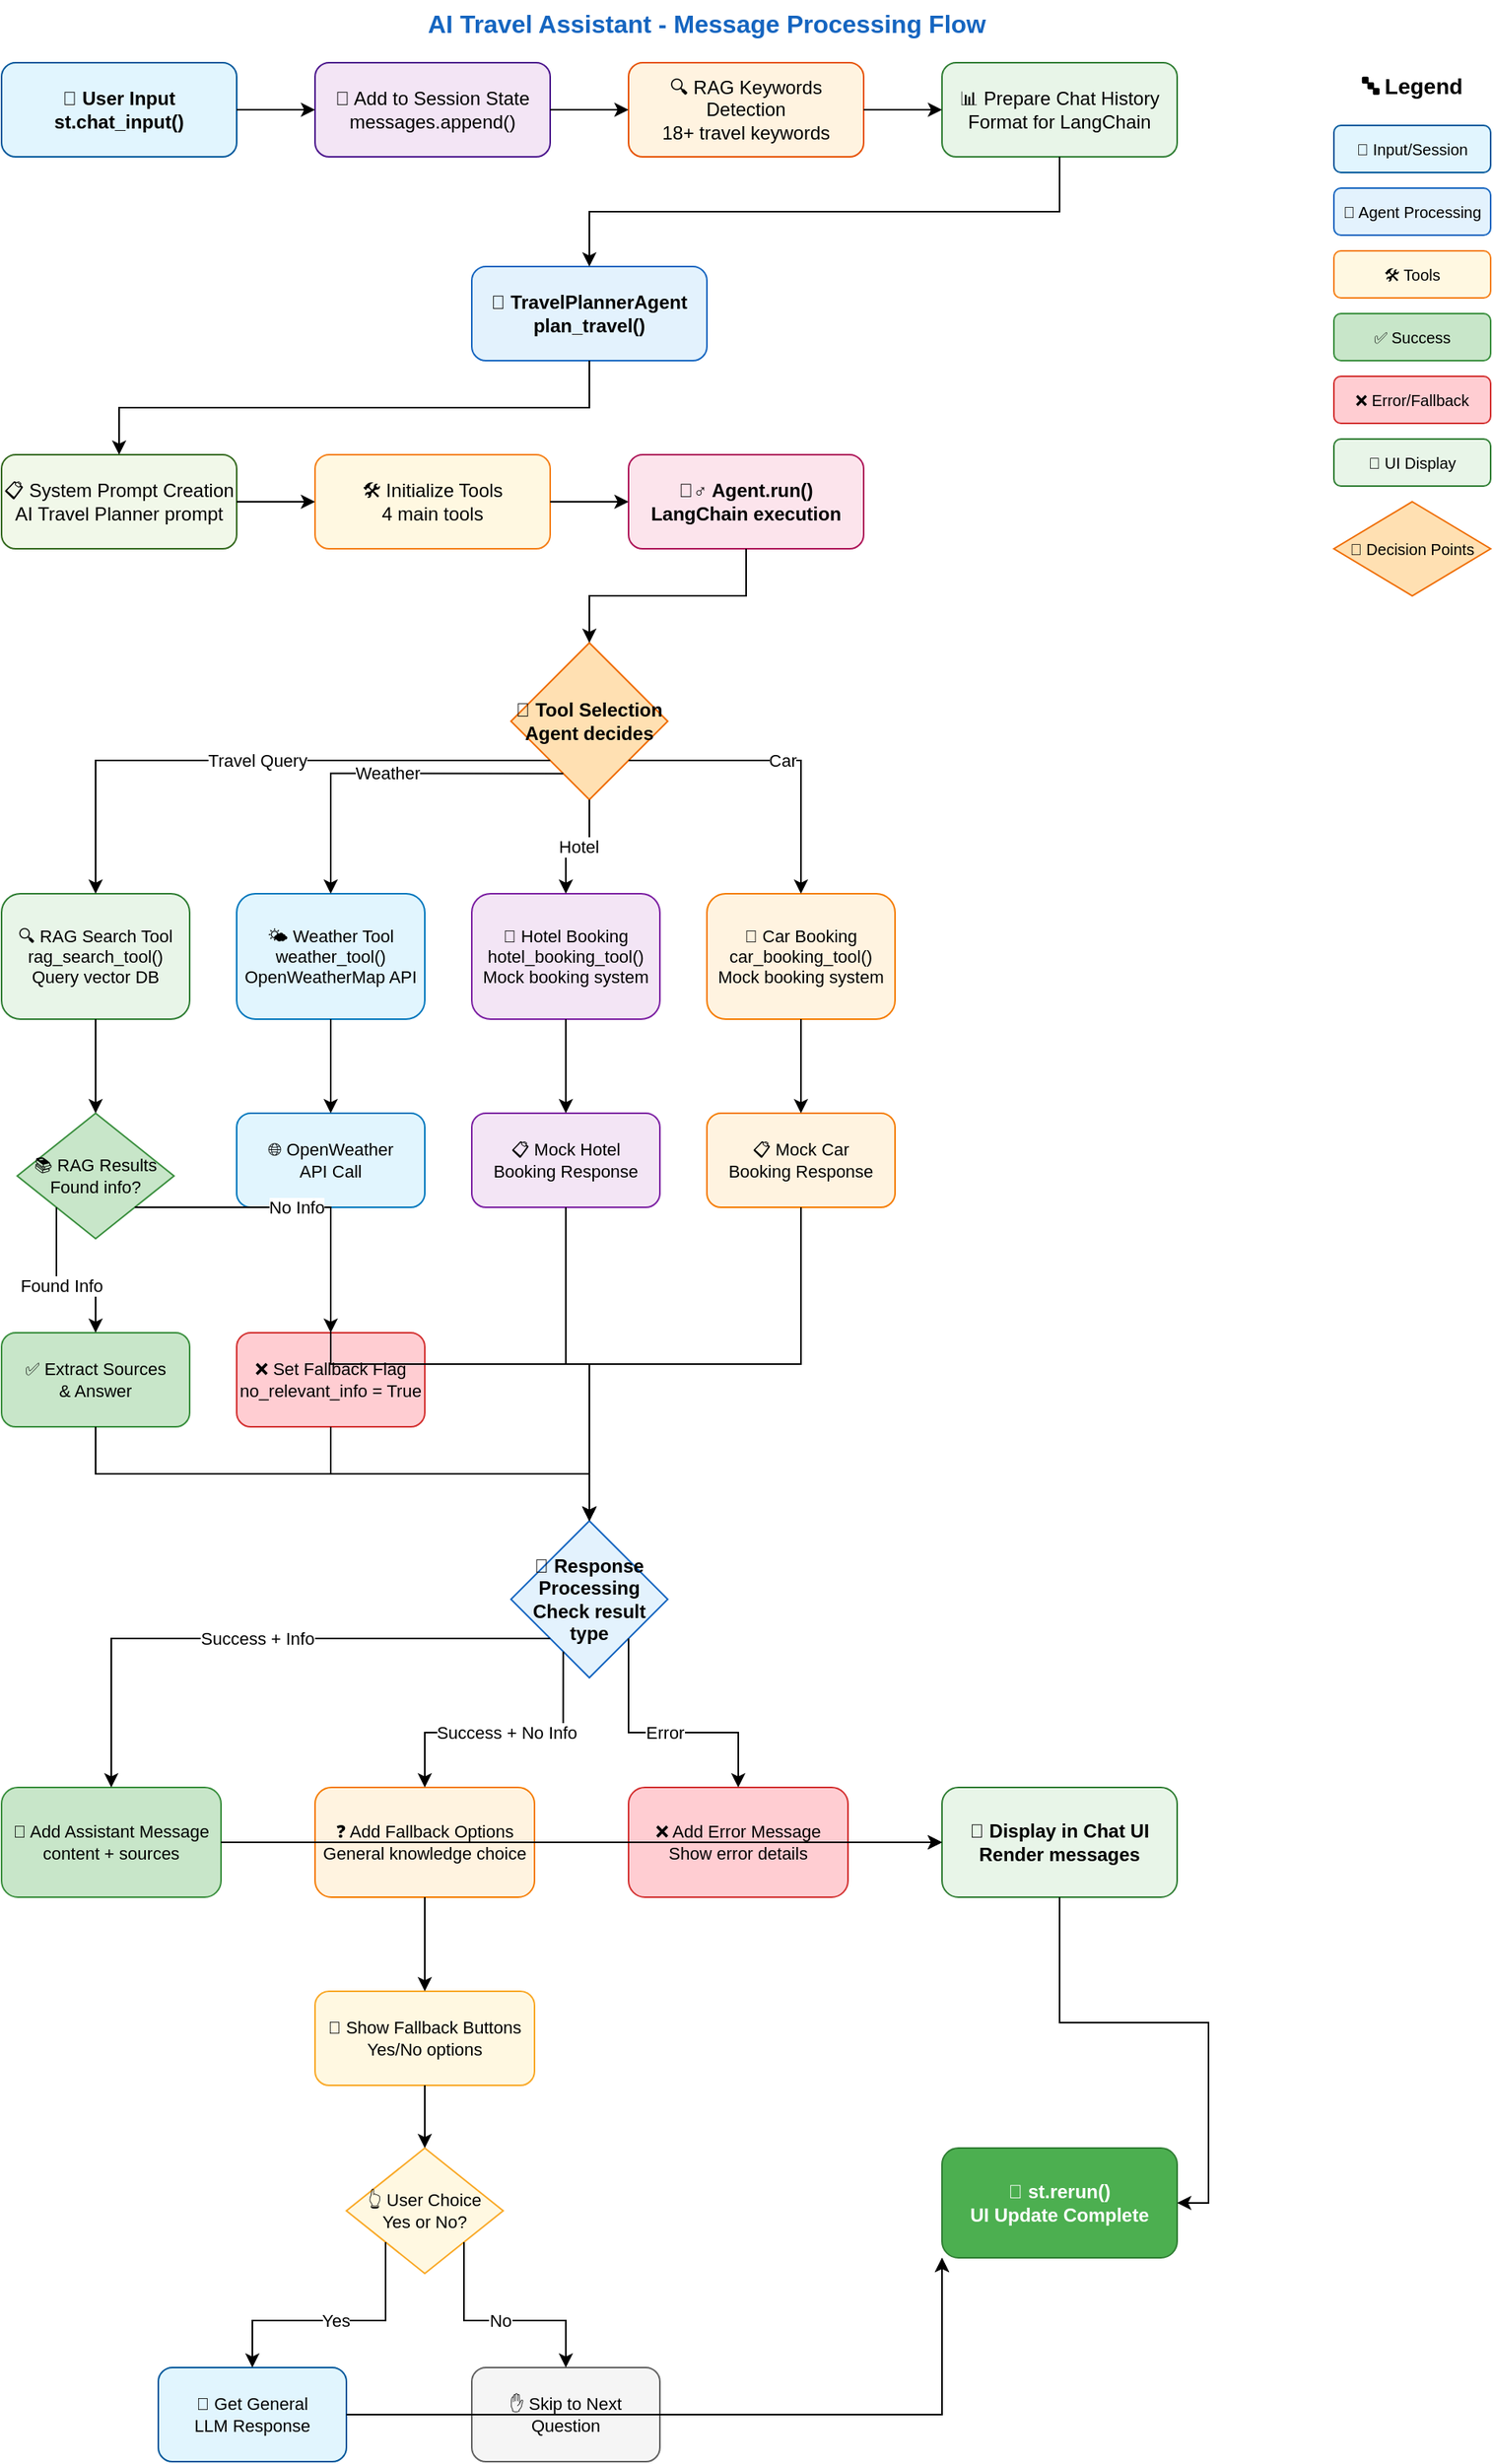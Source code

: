 <mxGraphModel dx="1422" dy="794" grid="1" gridSize="10" guides="1" tooltips="1" connect="1" arrows="1" fold="1" page="1" pageScale="1" pageWidth="1169" pageHeight="827" math="0" shadow="0">
  <root>
    <mxCell id="0" />
    <mxCell id="1" parent="0" />
    
    <!-- User Input Layer -->
    <mxCell id="user-input" value="👤 User Input&#xa;st.chat_input()" style="rounded=1;whiteSpace=wrap;html=1;fillColor=#E1F5FE;strokeColor=#01579B;fontStyle=1;fontSize=12;" vertex="1" parent="1">
      <mxGeometry x="50" y="50" width="150" height="60" as="geometry" />
    </mxCell>
    
    <!-- Session State -->
    <mxCell id="session-state" value="📝 Add to Session State&#xa;messages.append()" style="rounded=1;whiteSpace=wrap;html=1;fillColor=#F3E5F5;strokeColor=#4A148C;fontSize=12;" vertex="1" parent="1">
      <mxGeometry x="250" y="50" width="150" height="60" as="geometry" />
    </mxCell>
    
    <!-- RAG Detection -->
    <mxCell id="rag-detection" value="🔍 RAG Keywords Detection&#xa;18+ travel keywords" style="rounded=1;whiteSpace=wrap;html=1;fillColor=#FFF3E0;strokeColor=#E65100;fontSize=12;" vertex="1" parent="1">
      <mxGeometry x="450" y="50" width="150" height="60" as="geometry" />
    </mxCell>
    
    <!-- Chat History -->
    <mxCell id="chat-history" value="📊 Prepare Chat History&#xa;Format for LangChain" style="rounded=1;whiteSpace=wrap;html=1;fillColor=#E8F5E8;strokeColor=#2E7D32;fontSize=12;" vertex="1" parent="1">
      <mxGeometry x="650" y="50" width="150" height="60" as="geometry" />
    </mxCell>
    
    <!-- Agent Processing -->
    <mxCell id="agent-call" value="🤖 TravelPlannerAgent&#xa;plan_travel()" style="rounded=1;whiteSpace=wrap;html=1;fillColor=#E3F2FD;strokeColor=#1565C0;fontStyle=1;fontSize=12;" vertex="1" parent="1">
      <mxGeometry x="350" y="180" width="150" height="60" as="geometry" />
    </mxCell>
    
    <!-- System Prompt -->
    <mxCell id="system-prompt" value="📋 System Prompt Creation&#xa;AI Travel Planner prompt" style="rounded=1;whiteSpace=wrap;html=1;fillColor=#F1F8E9;strokeColor=#33691E;fontSize=12;" vertex="1" parent="1">
      <mxGeometry x="50" y="300" width="150" height="60" as="geometry" />
    </mxCell>
    
    <!-- Tools Initialize -->
    <mxCell id="tools-init" value="🛠️ Initialize Tools&#xa;4 main tools" style="rounded=1;whiteSpace=wrap;html=1;fillColor=#FFF8E1;strokeColor=#F57F17;fontSize=12;" vertex="1" parent="1">
      <mxGeometry x="250" y="300" width="150" height="60" as="geometry" />
    </mxCell>
    
    <!-- Agent Run -->
    <mxCell id="agent-run" value="🏃‍♂️ Agent.run()&#xa;LangChain execution" style="rounded=1;whiteSpace=wrap;html=1;fillColor=#FCE4EC;strokeColor=#AD1457;fontStyle=1;fontSize=12;" vertex="1" parent="1">
      <mxGeometry x="450" y="300" width="150" height="60" as="geometry" />
    </mxCell>
    
    <!-- Tool Selection Decision -->
    <mxCell id="tool-selection" value="🔧 Tool Selection&#xa;Agent decides" style="rhombus;whiteSpace=wrap;html=1;fillColor=#FFE0B2;strokeColor=#EF6C00;fontStyle=1;fontSize=12;" vertex="1" parent="1">
      <mxGeometry x="375" y="420" width="100" height="100" as="geometry" />
    </mxCell>
    
    <!-- RAG Search Tool -->
    <mxCell id="rag-tool" value="🔍 RAG Search Tool&#xa;rag_search_tool()&#xa;Query vector DB" style="rounded=1;whiteSpace=wrap;html=1;fillColor=#E8F5E8;strokeColor=#2E7D32;fontSize=11;" vertex="1" parent="1">
      <mxGeometry x="50" y="580" width="120" height="80" as="geometry" />
    </mxCell>
    
    <!-- Weather Tool -->
    <mxCell id="weather-tool" value="🌤️ Weather Tool&#xa;weather_tool()&#xa;OpenWeatherMap API" style="rounded=1;whiteSpace=wrap;html=1;fillColor=#E1F5FE;strokeColor=#0277BD;fontSize=11;" vertex="1" parent="1">
      <mxGeometry x="200" y="580" width="120" height="80" as="geometry" />
    </mxCell>
    
    <!-- Hotel Booking Tool -->
    <mxCell id="hotel-tool" value="🏨 Hotel Booking&#xa;hotel_booking_tool()&#xa;Mock booking system" style="rounded=1;whiteSpace=wrap;html=1;fillColor=#F3E5F5;strokeColor=#7B1FA2;fontSize=11;" vertex="1" parent="1">
      <mxGeometry x="350" y="580" width="120" height="80" as="geometry" />
    </mxCell>
    
    <!-- Car Booking Tool -->
    <mxCell id="car-tool" value="🚗 Car Booking&#xa;car_booking_tool()&#xa;Mock booking system" style="rounded=1;whiteSpace=wrap;html=1;fillColor=#FFF3E0;strokeColor=#F57C00;fontSize=11;" vertex="1" parent="1">
      <mxGeometry x="500" y="580" width="120" height="80" as="geometry" />
    </mxCell>
    
    <!-- RAG Results Decision -->
    <mxCell id="rag-results" value="📚 RAG Results&#xa;Found info?" style="rhombus;whiteSpace=wrap;html=1;fillColor=#C8E6C9;strokeColor=#388E3C;fontSize=11;" vertex="1" parent="1">
      <mxGeometry x="60" y="720" width="100" height="80" as="geometry" />
    </mxCell>
    
    <!-- Extract Sources -->
    <mxCell id="extract-sources" value="✅ Extract Sources&#xa;&amp; Answer" style="rounded=1;whiteSpace=wrap;html=1;fillColor=#C8E6C9;strokeColor=#388E3C;fontSize=11;" vertex="1" parent="1">
      <mxGeometry x="50" y="860" width="120" height="60" as="geometry" />
    </mxCell>
    
    <!-- Set Fallback -->
    <mxCell id="set-fallback" value="❌ Set Fallback Flag&#xa;no_relevant_info = True" style="rounded=1;whiteSpace=wrap;html=1;fillColor=#FFCDD2;strokeColor=#D32F2F;fontSize=11;" vertex="1" parent="1">
      <mxGeometry x="200" y="860" width="120" height="60" as="geometry" />
    </mxCell>
    
    <!-- API Calls -->
    <mxCell id="weather-api" value="🌐 OpenWeather&#xa;API Call" style="rounded=1;whiteSpace=wrap;html=1;fillColor=#E1F5FE;strokeColor=#0277BD;fontSize=11;" vertex="1" parent="1">
      <mxGeometry x="200" y="720" width="120" height="60" as="geometry" />
    </mxCell>
    
    <mxCell id="mock-hotel" value="📋 Mock Hotel&#xa;Booking Response" style="rounded=1;whiteSpace=wrap;html=1;fillColor=#F3E5F5;strokeColor=#7B1FA2;fontSize=11;" vertex="1" parent="1">
      <mxGeometry x="350" y="720" width="120" height="60" as="geometry" />
    </mxCell>
    
    <mxCell id="mock-car" value="📋 Mock Car&#xa;Booking Response" style="rounded=1;whiteSpace=wrap;html=1;fillColor=#FFF3E0;strokeColor=#F57C00;fontSize=11;" vertex="1" parent="1">
      <mxGeometry x="500" y="720" width="120" height="60" as="geometry" />
    </mxCell>
    
    <!-- Response Processing -->
    <mxCell id="response-processing" value="🔄 Response Processing&#xa;Check result type" style="rhombus;whiteSpace=wrap;html=1;fillColor=#E3F2FD;strokeColor=#1565C0;fontStyle=1;fontSize=12;" vertex="1" parent="1">
      <mxGeometry x="375" y="980" width="100" height="100" as="geometry" />
    </mxCell>
    
    <!-- Success Response -->
    <mxCell id="success-response" value="💬 Add Assistant Message&#xa;content + sources" style="rounded=1;whiteSpace=wrap;html=1;fillColor=#C8E6C9;strokeColor=#388E3C;fontSize=11;" vertex="1" parent="1">
      <mxGeometry x="50" y="1150" width="140" height="70" as="geometry" />
    </mxCell>
    
    <!-- Fallback Options -->
    <mxCell id="fallback-options" value="❓ Add Fallback Options&#xa;General knowledge choice" style="rounded=1;whiteSpace=wrap;html=1;fillColor=#FFF3E0;strokeColor=#F57C00;fontSize=11;" vertex="1" parent="1">
      <mxGeometry x="250" y="1150" width="140" height="70" as="geometry" />
    </mxCell>
    
    <!-- Error Message -->
    <mxCell id="error-message" value="❌ Add Error Message&#xa;Show error details" style="rounded=1;whiteSpace=wrap;html=1;fillColor=#FFCDD2;strokeColor=#D32F2F;fontSize=11;" vertex="1" parent="1">
      <mxGeometry x="450" y="1150" width="140" height="70" as="geometry" />
    </mxCell>
    
    <!-- UI Display -->
    <mxCell id="ui-display" value="🎨 Display in Chat UI&#xa;Render messages" style="rounded=1;whiteSpace=wrap;html=1;fillColor=#E8F5E8;strokeColor=#2E7D32;fontStyle=1;fontSize=12;" vertex="1" parent="1">
      <mxGeometry x="650" y="1150" width="150" height="70" as="geometry" />
    </mxCell>
    
    <!-- Fallback Buttons -->
    <mxCell id="fallback-buttons" value="🔘 Show Fallback Buttons&#xa;Yes/No options" style="rounded=1;whiteSpace=wrap;html=1;fillColor=#FFF8E1;strokeColor=#F9A825;fontSize=11;" vertex="1" parent="1">
      <mxGeometry x="250" y="1280" width="140" height="60" as="geometry" />
    </mxCell>
    
    <!-- User Choice -->
    <mxCell id="user-choice" value="👆 User Choice&#xa;Yes or No?" style="rhombus;whiteSpace=wrap;html=1;fillColor=#FFF8E1;strokeColor=#F9A825;fontSize=11;" vertex="1" parent="1">
      <mxGeometry x="270" y="1380" width="100" height="80" as="geometry" />
    </mxCell>
    
    <!-- General Knowledge -->
    <mxCell id="general-knowledge" value="🧠 Get General&#xa;LLM Response" style="rounded=1;whiteSpace=wrap;html=1;fillColor=#E1F5FE;strokeColor=#01579B;fontSize=11;" vertex="1" parent="1">
      <mxGeometry x="150" y="1520" width="120" height="60" as="geometry" />
    </mxCell>
    
    <!-- Skip Response -->
    <mxCell id="skip-response" value="✋ Skip to Next&#xa;Question" style="rounded=1;whiteSpace=wrap;html=1;fillColor=#F5F5F5;strokeColor=#616161;fontSize=11;" vertex="1" parent="1">
      <mxGeometry x="350" y="1520" width="120" height="60" as="geometry" />
    </mxCell>
    
    <!-- Final Update -->
    <mxCell id="final-update" value="🔄 st.rerun()&#xa;UI Update Complete" style="rounded=1;whiteSpace=wrap;html=1;fillColor=#4CAF50;strokeColor=#2E7D32;fontStyle=1;fontSize=12;fontColor=#FFFFFF;" vertex="1" parent="1">
      <mxGeometry x="650" y="1380" width="150" height="70" as="geometry" />
    </mxCell>
    
    <!-- Arrows and Connections -->
    <!-- Main flow arrows -->
    <mxCell id="arrow1" style="edgeStyle=orthogonalEdgeStyle;rounded=0;orthogonalLoop=1;jettySize=auto;html=1;exitX=1;exitY=0.5;exitDx=0;exitDy=0;entryX=0;entryY=0.5;entryDx=0;entryDy=0;" edge="1" parent="1" source="user-input" target="session-state">
      <mxGeometry relative="1" as="geometry" />
    </mxCell>
    
    <mxCell id="arrow2" style="edgeStyle=orthogonalEdgeStyle;rounded=0;orthogonalLoop=1;jettySize=auto;html=1;exitX=1;exitY=0.5;exitDx=0;exitDy=0;entryX=0;entryY=0.5;entryDx=0;entryDy=0;" edge="1" parent="1" source="session-state" target="rag-detection">
      <mxGeometry relative="1" as="geometry" />
    </mxCell>
    
    <mxCell id="arrow3" style="edgeStyle=orthogonalEdgeStyle;rounded=0;orthogonalLoop=1;jettySize=auto;html=1;exitX=1;exitY=0.5;exitDx=0;exitDy=0;entryX=0;entryY=0.5;entryDx=0;entryDy=0;" edge="1" parent="1" source="rag-detection" target="chat-history">
      <mxGeometry relative="1" as="geometry" />
    </mxCell>
    
    <mxCell id="arrow4" style="edgeStyle=orthogonalEdgeStyle;rounded=0;orthogonalLoop=1;jettySize=auto;html=1;exitX=0.5;exitY=1;exitDx=0;exitDy=0;entryX=0.5;entryY=0;entryDx=0;entryDy=0;" edge="1" parent="1" source="chat-history" target="agent-call">
      <mxGeometry relative="1" as="geometry" />
    </mxCell>
    
    <mxCell id="arrow5" style="edgeStyle=orthogonalEdgeStyle;rounded=0;orthogonalLoop=1;jettySize=auto;html=1;exitX=0.5;exitY=1;exitDx=0;exitDy=0;entryX=0.5;entryY=0;entryDx=0;entryDy=0;" edge="1" parent="1" source="agent-call" target="system-prompt">
      <mxGeometry relative="1" as="geometry" />
    </mxCell>
    
    <mxCell id="arrow6" style="edgeStyle=orthogonalEdgeStyle;rounded=0;orthogonalLoop=1;jettySize=auto;html=1;exitX=1;exitY=0.5;exitDx=0;exitDy=0;entryX=0;entryY=0.5;entryDx=0;entryDy=0;" edge="1" parent="1" source="system-prompt" target="tools-init">
      <mxGeometry relative="1" as="geometry" />
    </mxCell>
    
    <mxCell id="arrow7" style="edgeStyle=orthogonalEdgeStyle;rounded=0;orthogonalLoop=1;jettySize=auto;html=1;exitX=1;exitY=0.5;exitDx=0;exitDy=0;entryX=0;entryY=0.5;entryDx=0;entryDy=0;" edge="1" parent="1" source="tools-init" target="agent-run">
      <mxGeometry relative="1" as="geometry" />
    </mxCell>
    
    <mxCell id="arrow8" style="edgeStyle=orthogonalEdgeStyle;rounded=0;orthogonalLoop=1;jettySize=auto;html=1;exitX=0.5;exitY=1;exitDx=0;exitDy=0;entryX=0.5;entryY=0;entryDx=0;entryDy=0;" edge="1" parent="1" source="agent-run" target="tool-selection">
      <mxGeometry relative="1" as="geometry" />
    </mxCell>
    
    <!-- Tool selection arrows -->
    <mxCell id="arrow9" value="Travel Query" style="edgeStyle=orthogonalEdgeStyle;rounded=0;orthogonalLoop=1;jettySize=auto;html=1;exitX=0;exitY=1;exitDx=0;exitDy=0;entryX=0.5;entryY=0;entryDx=0;entryDy=0;" edge="1" parent="1" source="tool-selection" target="rag-tool">
      <mxGeometry relative="1" as="geometry" />
    </mxCell>
    
    <mxCell id="arrow10" value="Weather" style="edgeStyle=orthogonalEdgeStyle;rounded=0;orthogonalLoop=1;jettySize=auto;html=1;exitX=0.25;exitY=1;exitDx=0;exitDy=0;entryX=0.5;entryY=0;entryDx=0;entryDy=0;" edge="1" parent="1" source="tool-selection" target="weather-tool">
      <mxGeometry relative="1" as="geometry" />
    </mxCell>
    
    <mxCell id="arrow11" value="Hotel" style="edgeStyle=orthogonalEdgeStyle;rounded=0;orthogonalLoop=1;jettySize=auto;html=1;exitX=0.5;exitY=1;exitDx=0;exitDy=0;entryX=0.5;entryY=0;entryDx=0;entryDy=0;" edge="1" parent="1" source="tool-selection" target="hotel-tool">
      <mxGeometry relative="1" as="geometry" />
    </mxCell>
    
    <mxCell id="arrow12" value="Car" style="edgeStyle=orthogonalEdgeStyle;rounded=0;orthogonalLoop=1;jettySize=auto;html=1;exitX=1;exitY=1;exitDx=0;exitDy=0;entryX=0.5;entryY=0;entryDx=0;entryDy=0;" edge="1" parent="1" source="tool-selection" target="car-tool">
      <mxGeometry relative="1" as="geometry" />
    </mxCell>
    
    <!-- RAG processing -->
    <mxCell id="arrow13" style="edgeStyle=orthogonalEdgeStyle;rounded=0;orthogonalLoop=1;jettySize=auto;html=1;exitX=0.5;exitY=1;exitDx=0;exitDy=0;entryX=0.5;entryY=0;entryDx=0;entryDy=0;" edge="1" parent="1" source="rag-tool" target="rag-results">
      <mxGeometry relative="1" as="geometry" />
    </mxCell>
    
    <mxCell id="arrow14" value="Found Info" style="edgeStyle=orthogonalEdgeStyle;rounded=0;orthogonalLoop=1;jettySize=auto;html=1;exitX=0;exitY=1;exitDx=0;exitDy=0;entryX=0.5;entryY=0;entryDx=0;entryDy=0;" edge="1" parent="1" source="rag-results" target="extract-sources">
      <mxGeometry relative="1" as="geometry" />
    </mxCell>
    
    <mxCell id="arrow15" value="No Info" style="edgeStyle=orthogonalEdgeStyle;rounded=0;orthogonalLoop=1;jettySize=auto;html=1;exitX=1;exitY=1;exitDx=0;exitDy=0;entryX=0.5;entryY=0;entryDx=0;entryDy=0;" edge="1" parent="1" source="rag-results" target="set-fallback">
      <mxGeometry relative="1" as="geometry" />
    </mxCell>
    
    <!-- API calls -->
    <mxCell id="arrow16" style="edgeStyle=orthogonalEdgeStyle;rounded=0;orthogonalLoop=1;jettySize=auto;html=1;exitX=0.5;exitY=1;exitDx=0;exitDy=0;entryX=0.5;entryY=0;entryDx=0;entryDy=0;" edge="1" parent="1" source="weather-tool" target="weather-api">
      <mxGeometry relative="1" as="geometry" />
    </mxCell>
    
    <mxCell id="arrow17" style="edgeStyle=orthogonalEdgeStyle;rounded=0;orthogonalLoop=1;jettySize=auto;html=1;exitX=0.5;exitY=1;exitDx=0;exitDy=0;entryX=0.5;entryY=0;entryDx=0;entryDy=0;" edge="1" parent="1" source="hotel-tool" target="mock-hotel">
      <mxGeometry relative="1" as="geometry" />
    </mxCell>
    
    <mxCell id="arrow18" style="edgeStyle=orthogonalEdgeStyle;rounded=0;orthogonalLoop=1;jettySize=auto;html=1;exitX=0.5;exitY=1;exitDx=0;exitDy=0;entryX=0.5;entryY=0;entryDx=0;entryDy=0;" edge="1" parent="1" source="car-tool" target="mock-car">
      <mxGeometry relative="1" as="geometry" />
    </mxCell>
    
    <!-- Response processing -->
    <mxCell id="arrow19" style="edgeStyle=orthogonalEdgeStyle;rounded=0;orthogonalLoop=1;jettySize=auto;html=1;exitX=0.5;exitY=1;exitDx=0;exitDy=0;entryX=0.5;entryY=0;entryDx=0;entryDy=0;" edge="1" parent="1" source="extract-sources" target="response-processing">
      <mxGeometry relative="1" as="geometry" />
    </mxCell>
    
    <mxCell id="arrow20" style="edgeStyle=orthogonalEdgeStyle;rounded=0;orthogonalLoop=1;jettySize=auto;html=1;exitX=0.5;exitY=1;exitDx=0;exitDy=0;entryX=0.5;entryY=0;entryDx=0;entryDy=0;" edge="1" parent="1" source="set-fallback" target="response-processing">
      <mxGeometry relative="1" as="geometry" />
    </mxCell>
    
    <mxCell id="arrow21" style="edgeStyle=orthogonalEdgeStyle;rounded=0;orthogonalLoop=1;jettySize=auto;html=1;exitX=0.5;exitY=1;exitDx=0;exitDy=0;entryX=0.5;entryY=0;entryDx=0;entryDy=0;" edge="1" parent="1" source="weather-api" target="response-processing">
      <mxGeometry relative="1" as="geometry" />
    </mxCell>
    
    <mxCell id="arrow22" style="edgeStyle=orthogonalEdgeStyle;rounded=0;orthogonalLoop=1;jettySize=auto;html=1;exitX=0.5;exitY=1;exitDx=0;exitDy=0;entryX=0.5;entryY=0;entryDx=0;entryDy=0;" edge="1" parent="1" source="mock-hotel" target="response-processing">
      <mxGeometry relative="1" as="geometry" />
    </mxCell>
    
    <mxCell id="arrow23" style="edgeStyle=orthogonalEdgeStyle;rounded=0;orthogonalLoop=1;jettySize=auto;html=1;exitX=0.5;exitY=1;exitDx=0;exitDy=0;entryX=0.5;entryY=0;entryDx=0;entryDy=0;" edge="1" parent="1" source="mock-car" target="response-processing">
      <mxGeometry relative="1" as="geometry" />
    </mxCell>
    
    <!-- Response type arrows -->
    <mxCell id="arrow24" value="Success + Info" style="edgeStyle=orthogonalEdgeStyle;rounded=0;orthogonalLoop=1;jettySize=auto;html=1;exitX=0;exitY=1;exitDx=0;exitDy=0;entryX=0.5;entryY=0;entryDx=0;entryDy=0;" edge="1" parent="1" source="response-processing" target="success-response">
      <mxGeometry relative="1" as="geometry" />
    </mxCell>
    
    <mxCell id="arrow25" value="Success + No Info" style="edgeStyle=orthogonalEdgeStyle;rounded=0;orthogonalLoop=1;jettySize=auto;html=1;exitX=0.25;exitY=1;exitDx=0;exitDy=0;entryX=0.5;entryY=0;entryDx=0;entryDy=0;" edge="1" parent="1" source="response-processing" target="fallback-options">
      <mxGeometry relative="1" as="geometry" />
    </mxCell>
    
    <mxCell id="arrow26" value="Error" style="edgeStyle=orthogonalEdgeStyle;rounded=0;orthogonalLoop=1;jettySize=auto;html=1;exitX=1;exitY=1;exitDx=0;exitDy=0;entryX=0.5;entryY=0;entryDx=0;entryDy=0;" edge="1" parent="1" source="response-processing" target="error-message">
      <mxGeometry relative="1" as="geometry" />
    </mxCell>
    
    <!-- UI Display arrows -->
    <mxCell id="arrow27" style="edgeStyle=orthogonalEdgeStyle;rounded=0;orthogonalLoop=1;jettySize=auto;html=1;exitX=1;exitY=0.5;exitDx=0;exitDy=0;entryX=0;entryY=0.5;entryDx=0;entryDy=0;" edge="1" parent="1" source="success-response" target="ui-display">
      <mxGeometry relative="1" as="geometry" />
    </mxCell>
    
    <mxCell id="arrow28" style="edgeStyle=orthogonalEdgeStyle;rounded=0;orthogonalLoop=1;jettySize=auto;html=1;exitX=1;exitY=0.5;exitDx=0;exitDy=0;entryX=0;entryY=0.5;entryDx=0;entryDy=0;" edge="1" parent="1" source="error-message" target="ui-display">
      <mxGeometry relative="1" as="geometry" />
    </mxCell>
    
    <!-- Fallback processing -->
    <mxCell id="arrow29" style="edgeStyle=orthogonalEdgeStyle;rounded=0;orthogonalLoop=1;jettySize=auto;html=1;exitX=0.5;exitY=1;exitDx=0;exitDy=0;entryX=0.5;entryY=0;entryDx=0;entryDy=0;" edge="1" parent="1" source="fallback-options" target="fallback-buttons">
      <mxGeometry relative="1" as="geometry" />
    </mxCell>
    
    <mxCell id="arrow30" style="edgeStyle=orthogonalEdgeStyle;rounded=0;orthogonalLoop=1;jettySize=auto;html=1;exitX=0.5;exitY=1;exitDx=0;exitDy=0;entryX=0.5;entryY=0;entryDx=0;entryDy=0;" edge="1" parent="1" source="fallback-buttons" target="user-choice">
      <mxGeometry relative="1" as="geometry" />
    </mxCell>
    
    <mxCell id="arrow31" value="Yes" style="edgeStyle=orthogonalEdgeStyle;rounded=0;orthogonalLoop=1;jettySize=auto;html=1;exitX=0;exitY=1;exitDx=0;exitDy=0;entryX=0.5;entryY=0;entryDx=0;entryDy=0;" edge="1" parent="1" source="user-choice" target="general-knowledge">
      <mxGeometry relative="1" as="geometry" />
    </mxCell>
    
    <mxCell id="arrow32" value="No" style="edgeStyle=orthogonalEdgeStyle;rounded=0;orthogonalLoop=1;jettySize=auto;html=1;exitX=1;exitY=1;exitDx=0;exitDy=0;entryX=0.5;entryY=0;entryDx=0;entryDy=0;" edge="1" parent="1" source="user-choice" target="skip-response">
      <mxGeometry relative="1" as="geometry" />
    </mxCell>
    
    <!-- Final arrows -->
    <mxCell id="arrow33" style="edgeStyle=orthogonalEdgeStyle;rounded=0;orthogonalLoop=1;jettySize=auto;html=1;exitX=1;exitY=0.5;exitDx=0;exitDy=0;entryX=0;entryY=1;entryDx=0;entryDy=0;" edge="1" parent="1" source="general-knowledge" target="final-update">
      <mxGeometry relative="1" as="geometry" />
    </mxCell>
    
    <mxCell id="arrow34" style="edgeStyle=orthogonalEdgeStyle;rounded=0;orthogonalLoop=1;jettySize=auto;html=1;exitX=1;exitY=0.5;exitDx=0;exitDy=0;entryX=0;entryY=1;entryDx=0;entryDy=0;" edge="1" parent="1" source="skip-response" target="final-update">
      <mxGeometry relative="1" as="geometry" />
    </mxCell>
    
    <mxCell id="arrow35" style="edgeStyle=orthogonalEdgeStyle;rounded=0;orthogonalLoop=1;jettySize=auto;html=1;exitX=0.5;exitY=1;exitDx=0;exitDy=0;entryX=1;entryY=0.5;entryDx=0;entryDy=0;" edge="1" parent="1" source="ui-display" target="final-update">
      <mxGeometry relative="1" as="geometry" />
    </mxCell>
    
    <!-- Legend -->
    <mxCell id="legend-title" value="🔤 Legend" style="text;html=1;strokeColor=none;fillColor=none;align=center;verticalAlign=middle;whiteSpace=wrap;rounded=0;fontStyle=1;fontSize=14;" vertex="1" parent="1">
      <mxGeometry x="900" y="50" width="100" height="30" as="geometry" />
    </mxCell>
    
    <mxCell id="legend1" value="📝 Input/Session" style="rounded=1;whiteSpace=wrap;html=1;fillColor=#E1F5FE;strokeColor=#01579B;fontSize=10;" vertex="1" parent="1">
      <mxGeometry x="900" y="90" width="100" height="30" as="geometry" />
    </mxCell>
    
    <mxCell id="legend2" value="🤖 Agent Processing" style="rounded=1;whiteSpace=wrap;html=1;fillColor=#E3F2FD;strokeColor=#1565C0;fontSize=10;" vertex="1" parent="1">
      <mxGeometry x="900" y="130" width="100" height="30" as="geometry" />
    </mxCell>
    
    <mxCell id="legend3" value="🛠️ Tools" style="rounded=1;whiteSpace=wrap;html=1;fillColor=#FFF8E1;strokeColor=#F57F17;fontSize=10;" vertex="1" parent="1">
      <mxGeometry x="900" y="170" width="100" height="30" as="geometry" />
    </mxCell>
    
    <mxCell id="legend4" value="✅ Success" style="rounded=1;whiteSpace=wrap;html=1;fillColor=#C8E6C9;strokeColor=#388E3C;fontSize=10;" vertex="1" parent="1">
      <mxGeometry x="900" y="210" width="100" height="30" as="geometry" />
    </mxCell>
    
    <mxCell id="legend5" value="❌ Error/Fallback" style="rounded=1;whiteSpace=wrap;html=1;fillColor=#FFCDD2;strokeColor=#D32F2F;fontSize=10;" vertex="1" parent="1">
      <mxGeometry x="900" y="250" width="100" height="30" as="geometry" />
    </mxCell>
    
    <mxCell id="legend6" value="🎨 UI Display" style="rounded=1;whiteSpace=wrap;html=1;fillColor=#E8F5E8;strokeColor=#2E7D32;fontSize=10;" vertex="1" parent="1">
      <mxGeometry x="900" y="290" width="100" height="30" as="geometry" />
    </mxCell>
    
    <mxCell id="legend7" value="💎 Decision Points" style="rhombus;whiteSpace=wrap;html=1;fillColor=#FFE0B2;strokeColor=#EF6C00;fontSize=10;" vertex="1" parent="1">
      <mxGeometry x="900" y="330" width="100" height="60" as="geometry" />
    </mxCell>
    
    <!-- Title -->
    <mxCell id="title" value="AI Travel Assistant - Message Processing Flow" style="text;html=1;strokeColor=none;fillColor=none;align=center;verticalAlign=middle;whiteSpace=wrap;rounded=0;fontStyle=1;fontSize=16;fontColor=#1565C0;" vertex="1" parent="1">
      <mxGeometry x="300" y="10" width="400" height="30" as="geometry" />
    </mxCell>
    
  </root>
</mxGraphModel>